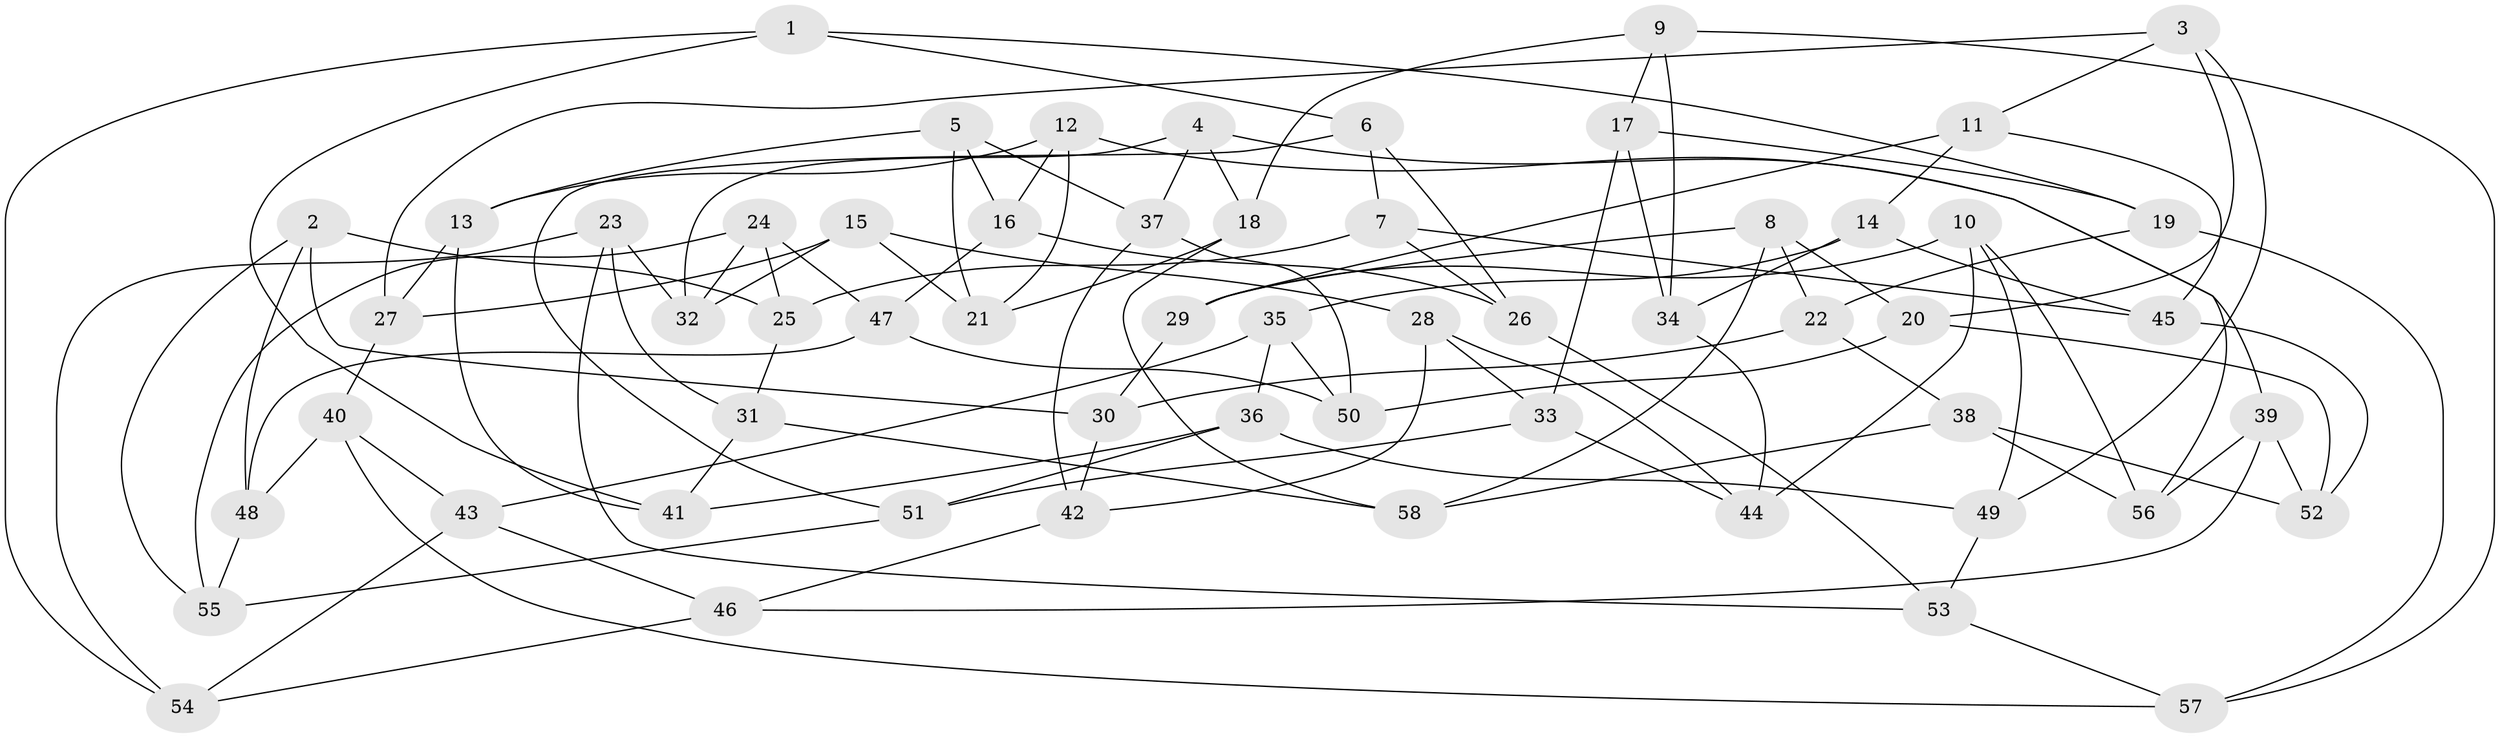 // Generated by graph-tools (version 1.1) at 2025/26/03/09/25 03:26:50]
// undirected, 58 vertices, 116 edges
graph export_dot {
graph [start="1"]
  node [color=gray90,style=filled];
  1;
  2;
  3;
  4;
  5;
  6;
  7;
  8;
  9;
  10;
  11;
  12;
  13;
  14;
  15;
  16;
  17;
  18;
  19;
  20;
  21;
  22;
  23;
  24;
  25;
  26;
  27;
  28;
  29;
  30;
  31;
  32;
  33;
  34;
  35;
  36;
  37;
  38;
  39;
  40;
  41;
  42;
  43;
  44;
  45;
  46;
  47;
  48;
  49;
  50;
  51;
  52;
  53;
  54;
  55;
  56;
  57;
  58;
  1 -- 54;
  1 -- 19;
  1 -- 41;
  1 -- 6;
  2 -- 55;
  2 -- 30;
  2 -- 48;
  2 -- 25;
  3 -- 49;
  3 -- 11;
  3 -- 20;
  3 -- 27;
  4 -- 18;
  4 -- 56;
  4 -- 37;
  4 -- 32;
  5 -- 21;
  5 -- 16;
  5 -- 37;
  5 -- 13;
  6 -- 51;
  6 -- 26;
  6 -- 7;
  7 -- 26;
  7 -- 45;
  7 -- 25;
  8 -- 29;
  8 -- 58;
  8 -- 22;
  8 -- 20;
  9 -- 57;
  9 -- 17;
  9 -- 18;
  9 -- 34;
  10 -- 44;
  10 -- 29;
  10 -- 49;
  10 -- 56;
  11 -- 14;
  11 -- 45;
  11 -- 29;
  12 -- 21;
  12 -- 39;
  12 -- 16;
  12 -- 13;
  13 -- 41;
  13 -- 27;
  14 -- 45;
  14 -- 35;
  14 -- 34;
  15 -- 28;
  15 -- 27;
  15 -- 32;
  15 -- 21;
  16 -- 47;
  16 -- 26;
  17 -- 19;
  17 -- 34;
  17 -- 33;
  18 -- 21;
  18 -- 58;
  19 -- 22;
  19 -- 57;
  20 -- 52;
  20 -- 50;
  22 -- 38;
  22 -- 30;
  23 -- 54;
  23 -- 32;
  23 -- 53;
  23 -- 31;
  24 -- 55;
  24 -- 47;
  24 -- 32;
  24 -- 25;
  25 -- 31;
  26 -- 53;
  27 -- 40;
  28 -- 44;
  28 -- 42;
  28 -- 33;
  29 -- 30;
  30 -- 42;
  31 -- 58;
  31 -- 41;
  33 -- 44;
  33 -- 51;
  34 -- 44;
  35 -- 43;
  35 -- 36;
  35 -- 50;
  36 -- 41;
  36 -- 49;
  36 -- 51;
  37 -- 50;
  37 -- 42;
  38 -- 58;
  38 -- 56;
  38 -- 52;
  39 -- 52;
  39 -- 46;
  39 -- 56;
  40 -- 43;
  40 -- 48;
  40 -- 57;
  42 -- 46;
  43 -- 46;
  43 -- 54;
  45 -- 52;
  46 -- 54;
  47 -- 50;
  47 -- 48;
  48 -- 55;
  49 -- 53;
  51 -- 55;
  53 -- 57;
}

